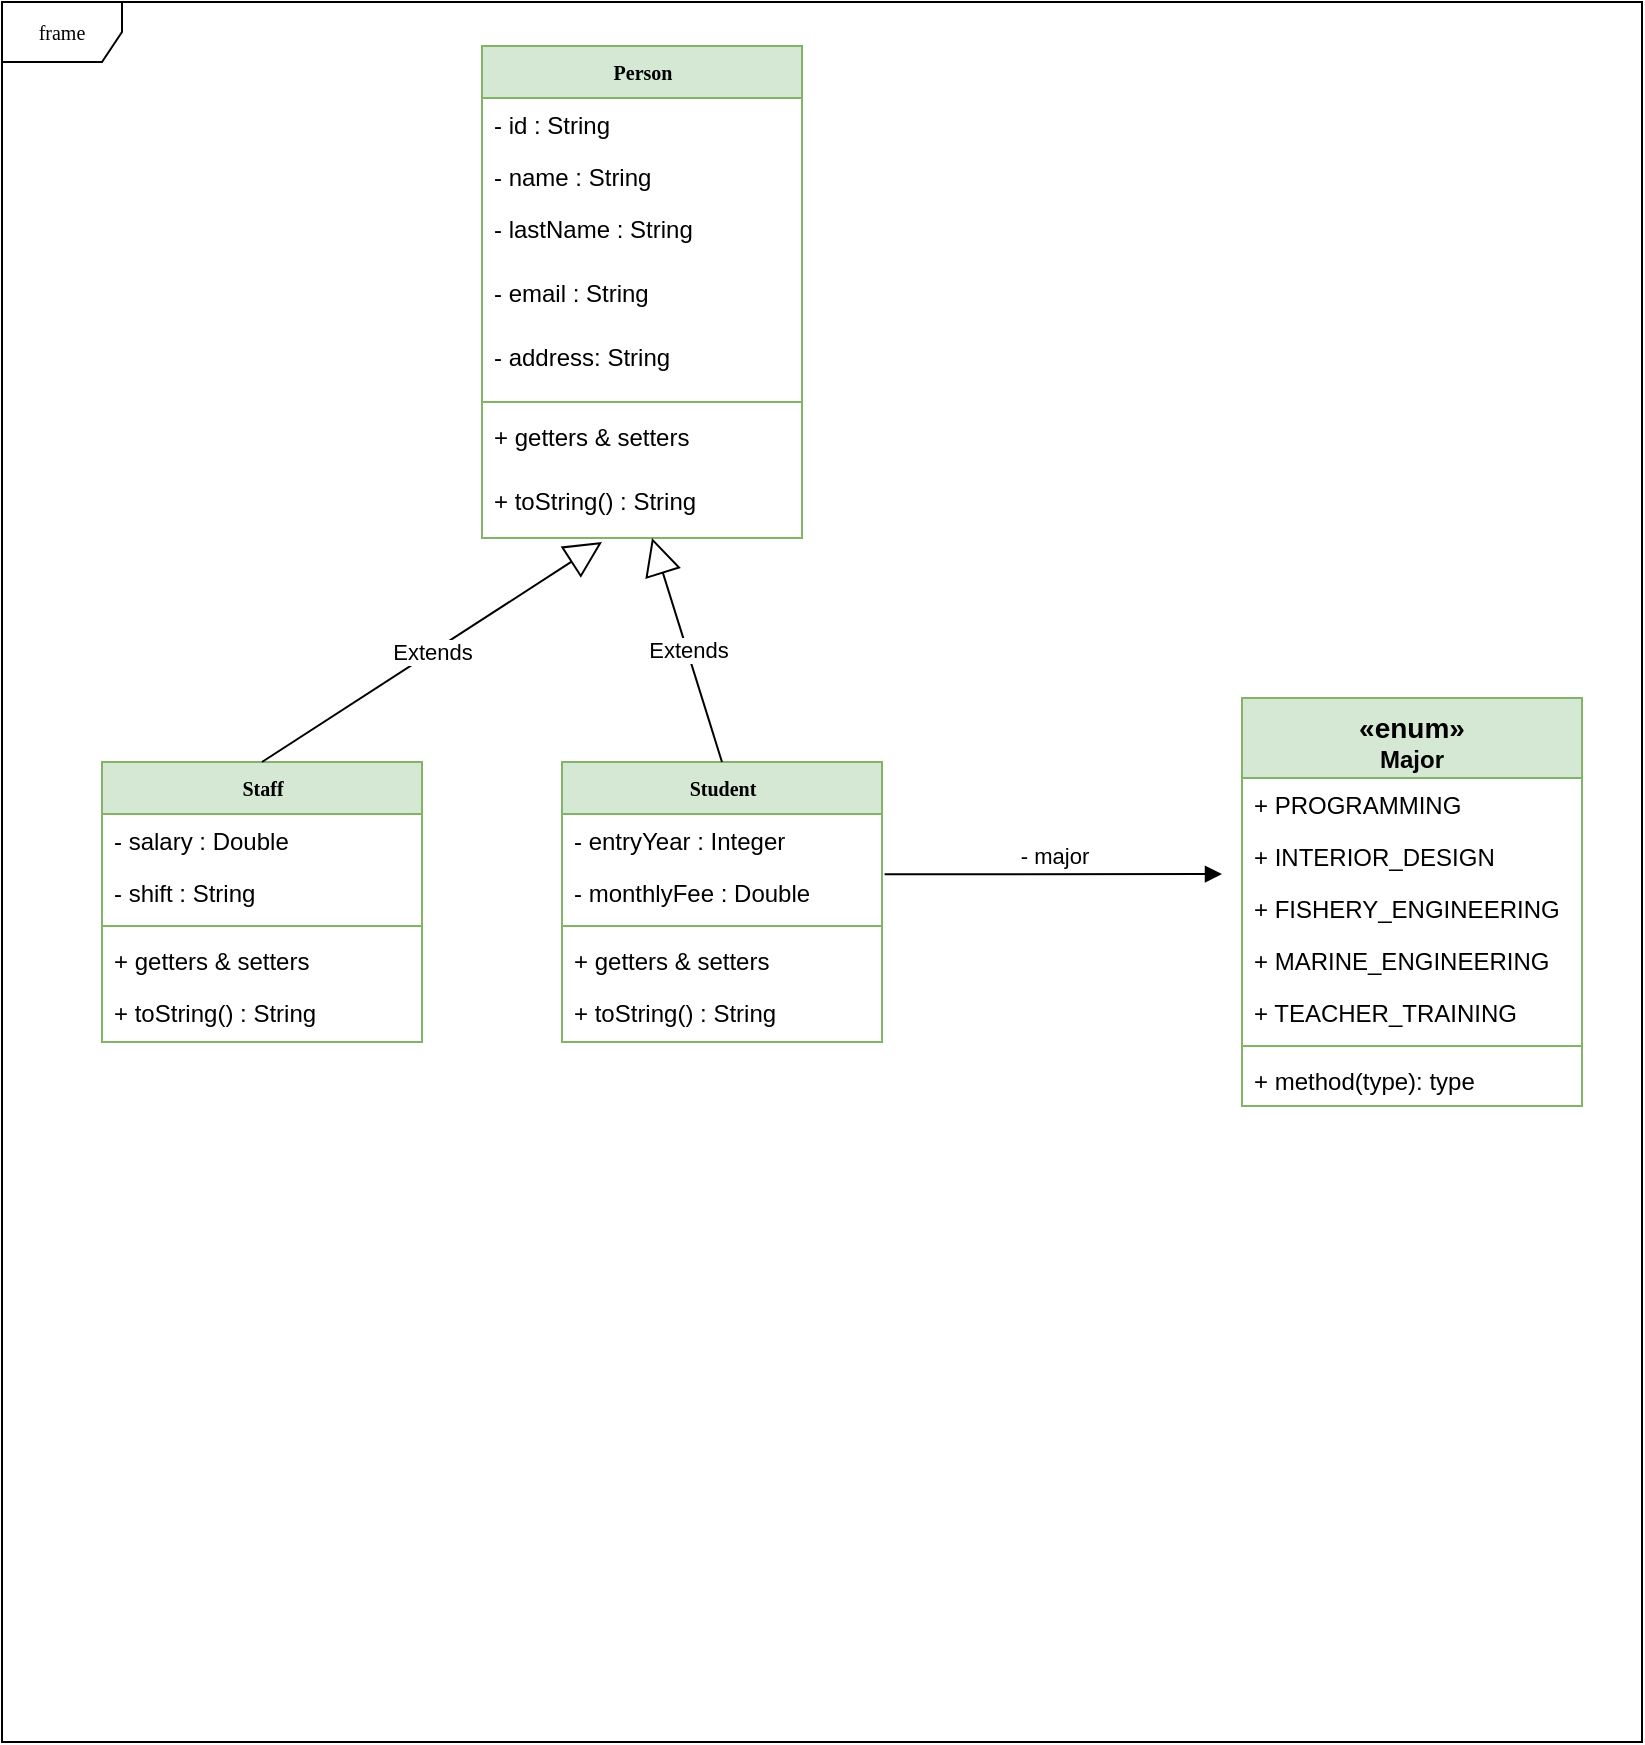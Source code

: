 <mxfile version="24.2.3" type="github">
  <diagram name="Page-1" id="c4acf3e9-155e-7222-9cf6-157b1a14988f">
    <mxGraphModel dx="934" dy="445" grid="1" gridSize="10" guides="1" tooltips="1" connect="1" arrows="1" fold="1" page="1" pageScale="1" pageWidth="850" pageHeight="1100" background="none" math="0" shadow="0">
      <root>
        <mxCell id="0" />
        <mxCell id="1" parent="0" />
        <mxCell id="17acba5748e5396b-1" value="frame" style="shape=umlFrame;whiteSpace=wrap;html=1;rounded=0;shadow=0;comic=0;labelBackgroundColor=none;strokeWidth=1;fontFamily=Verdana;fontSize=10;align=center;" parent="1" vertex="1">
          <mxGeometry x="20" y="20" width="820" height="870" as="geometry" />
        </mxCell>
        <mxCell id="17acba5748e5396b-20" value="&lt;b&gt;Person&lt;/b&gt;" style="swimlane;html=1;fontStyle=0;childLayout=stackLayout;horizontal=1;startSize=26;fillColor=#d5e8d4;horizontalStack=0;resizeParent=1;resizeLast=0;collapsible=1;marginBottom=0;swimlaneFillColor=#ffffff;rounded=0;shadow=0;comic=0;labelBackgroundColor=none;strokeWidth=1;fontFamily=Verdana;fontSize=10;align=center;strokeColor=#82b366;" parent="1" vertex="1">
          <mxGeometry x="260" y="42" width="160" height="246" as="geometry" />
        </mxCell>
        <mxCell id="17acba5748e5396b-21" value="- id : String" style="text;html=1;strokeColor=none;fillColor=none;align=left;verticalAlign=top;spacingLeft=4;spacingRight=4;whiteSpace=wrap;overflow=hidden;rotatable=0;points=[[0,0.5],[1,0.5]];portConstraint=eastwest;" parent="17acba5748e5396b-20" vertex="1">
          <mxGeometry y="26" width="160" height="26" as="geometry" />
        </mxCell>
        <mxCell id="17acba5748e5396b-24" value="- name : String" style="text;html=1;strokeColor=none;fillColor=none;align=left;verticalAlign=top;spacingLeft=4;spacingRight=4;whiteSpace=wrap;overflow=hidden;rotatable=0;points=[[0,0.5],[1,0.5]];portConstraint=eastwest;" parent="17acba5748e5396b-20" vertex="1">
          <mxGeometry y="52" width="160" height="26" as="geometry" />
        </mxCell>
        <mxCell id="lZ5PlsN9nsdgUw_wiI4V-6" value="- lastName : String" style="text;html=1;strokeColor=none;fillColor=none;align=left;verticalAlign=top;spacingLeft=4;spacingRight=4;whiteSpace=wrap;overflow=hidden;rotatable=0;points=[[0,0.5],[1,0.5]];portConstraint=eastwest;" parent="17acba5748e5396b-20" vertex="1">
          <mxGeometry y="78" width="160" height="32" as="geometry" />
        </mxCell>
        <mxCell id="lZ5PlsN9nsdgUw_wiI4V-7" value="- email : String" style="text;html=1;strokeColor=none;fillColor=none;align=left;verticalAlign=top;spacingLeft=4;spacingRight=4;whiteSpace=wrap;overflow=hidden;rotatable=0;points=[[0,0.5],[1,0.5]];portConstraint=eastwest;" parent="17acba5748e5396b-20" vertex="1">
          <mxGeometry y="110" width="160" height="32" as="geometry" />
        </mxCell>
        <mxCell id="17acba5748e5396b-26" value="- address: String" style="text;html=1;strokeColor=none;fillColor=none;align=left;verticalAlign=top;spacingLeft=4;spacingRight=4;whiteSpace=wrap;overflow=hidden;rotatable=0;points=[[0,0.5],[1,0.5]];portConstraint=eastwest;" parent="17acba5748e5396b-20" vertex="1">
          <mxGeometry y="142" width="160" height="32" as="geometry" />
        </mxCell>
        <mxCell id="lZ5PlsN9nsdgUw_wiI4V-16" value="" style="line;strokeWidth=1;fillColor=none;align=left;verticalAlign=middle;spacingTop=-1;spacingLeft=3;spacingRight=3;rotatable=0;labelPosition=right;points=[];portConstraint=eastwest;strokeColor=inherit;" parent="17acba5748e5396b-20" vertex="1">
          <mxGeometry y="174" width="160" height="8" as="geometry" />
        </mxCell>
        <mxCell id="lZ5PlsN9nsdgUw_wiI4V-14" value="+ getters &amp;amp; setters" style="text;html=1;strokeColor=none;fillColor=none;align=left;verticalAlign=top;spacingLeft=4;spacingRight=4;whiteSpace=wrap;overflow=hidden;rotatable=0;points=[[0,0.5],[1,0.5]];portConstraint=eastwest;" parent="17acba5748e5396b-20" vertex="1">
          <mxGeometry y="182" width="160" height="32" as="geometry" />
        </mxCell>
        <mxCell id="lZ5PlsN9nsdgUw_wiI4V-15" value="+ toString() : String" style="text;html=1;strokeColor=none;fillColor=none;align=left;verticalAlign=top;spacingLeft=4;spacingRight=4;whiteSpace=wrap;overflow=hidden;rotatable=0;points=[[0,0.5],[1,0.5]];portConstraint=eastwest;" parent="17acba5748e5396b-20" vertex="1">
          <mxGeometry y="214" width="160" height="32" as="geometry" />
        </mxCell>
        <mxCell id="17acba5748e5396b-30" value="&lt;b&gt;Student&lt;/b&gt;" style="swimlane;html=1;fontStyle=0;childLayout=stackLayout;horizontal=1;startSize=26;fillColor=#d5e8d4;horizontalStack=0;resizeParent=1;resizeLast=0;collapsible=1;marginBottom=0;swimlaneFillColor=#ffffff;rounded=0;shadow=0;comic=0;labelBackgroundColor=none;strokeWidth=1;fontFamily=Verdana;fontSize=10;align=center;strokeColor=#82b366;" parent="1" vertex="1">
          <mxGeometry x="300" y="400" width="160" height="140" as="geometry" />
        </mxCell>
        <mxCell id="17acba5748e5396b-31" value="- entryYear : Integer" style="text;html=1;strokeColor=none;fillColor=none;align=left;verticalAlign=top;spacingLeft=4;spacingRight=4;whiteSpace=wrap;overflow=hidden;rotatable=0;points=[[0,0.5],[1,0.5]];portConstraint=eastwest;" parent="17acba5748e5396b-30" vertex="1">
          <mxGeometry y="26" width="160" height="26" as="geometry" />
        </mxCell>
        <mxCell id="17acba5748e5396b-32" value="- monthlyFee : Double" style="text;html=1;strokeColor=none;fillColor=none;align=left;verticalAlign=top;spacingLeft=4;spacingRight=4;whiteSpace=wrap;overflow=hidden;rotatable=0;points=[[0,0.5],[1,0.5]];portConstraint=eastwest;" parent="17acba5748e5396b-30" vertex="1">
          <mxGeometry y="52" width="160" height="26" as="geometry" />
        </mxCell>
        <mxCell id="lZ5PlsN9nsdgUw_wiI4V-22" value="" style="line;strokeWidth=1;fillColor=none;align=left;verticalAlign=middle;spacingTop=-1;spacingLeft=3;spacingRight=3;rotatable=0;labelPosition=right;points=[];portConstraint=eastwest;strokeColor=inherit;" parent="17acba5748e5396b-30" vertex="1">
          <mxGeometry y="78" width="160" height="8" as="geometry" />
        </mxCell>
        <mxCell id="lZ5PlsN9nsdgUw_wiI4V-19" value="+ getters &amp;amp; setters" style="text;html=1;strokeColor=none;fillColor=none;align=left;verticalAlign=top;spacingLeft=4;spacingRight=4;whiteSpace=wrap;overflow=hidden;rotatable=0;points=[[0,0.5],[1,0.5]];portConstraint=eastwest;" parent="17acba5748e5396b-30" vertex="1">
          <mxGeometry y="86" width="160" height="26" as="geometry" />
        </mxCell>
        <mxCell id="lZ5PlsN9nsdgUw_wiI4V-20" value="+ toString() : String" style="text;html=1;strokeColor=none;fillColor=none;align=left;verticalAlign=top;spacingLeft=4;spacingRight=4;whiteSpace=wrap;overflow=hidden;rotatable=0;points=[[0,0.5],[1,0.5]];portConstraint=eastwest;" parent="17acba5748e5396b-30" vertex="1">
          <mxGeometry y="112" width="160" height="26" as="geometry" />
        </mxCell>
        <mxCell id="lZ5PlsN9nsdgUw_wiI4V-8" value="Extends" style="endArrow=block;endSize=16;endFill=0;html=1;rounded=0;exitX=0.5;exitY=0;exitDx=0;exitDy=0;" parent="1" source="17acba5748e5396b-30" target="lZ5PlsN9nsdgUw_wiI4V-15" edge="1">
          <mxGeometry width="160" relative="1" as="geometry">
            <mxPoint x="250" y="270" as="sourcePoint" />
            <mxPoint x="440" y="220" as="targetPoint" />
          </mxGeometry>
        </mxCell>
        <mxCell id="lZ5PlsN9nsdgUw_wiI4V-9" value="&lt;b&gt;Staff&lt;/b&gt;" style="swimlane;html=1;fontStyle=0;childLayout=stackLayout;horizontal=1;startSize=26;fillColor=#d5e8d4;horizontalStack=0;resizeParent=1;resizeLast=0;collapsible=1;marginBottom=0;swimlaneFillColor=#ffffff;rounded=0;shadow=0;comic=0;labelBackgroundColor=none;strokeWidth=1;fontFamily=Verdana;fontSize=10;align=center;strokeColor=#82b366;" parent="1" vertex="1">
          <mxGeometry x="70" y="400" width="160" height="140" as="geometry" />
        </mxCell>
        <mxCell id="lZ5PlsN9nsdgUw_wiI4V-10" value="- salary : Double" style="text;html=1;strokeColor=none;fillColor=none;align=left;verticalAlign=top;spacingLeft=4;spacingRight=4;whiteSpace=wrap;overflow=hidden;rotatable=0;points=[[0,0.5],[1,0.5]];portConstraint=eastwest;" parent="lZ5PlsN9nsdgUw_wiI4V-9" vertex="1">
          <mxGeometry y="26" width="160" height="26" as="geometry" />
        </mxCell>
        <mxCell id="lZ5PlsN9nsdgUw_wiI4V-11" value="- shift : String" style="text;html=1;strokeColor=none;fillColor=none;align=left;verticalAlign=top;spacingLeft=4;spacingRight=4;whiteSpace=wrap;overflow=hidden;rotatable=0;points=[[0,0.5],[1,0.5]];portConstraint=eastwest;" parent="lZ5PlsN9nsdgUw_wiI4V-9" vertex="1">
          <mxGeometry y="52" width="160" height="26" as="geometry" />
        </mxCell>
        <mxCell id="lZ5PlsN9nsdgUw_wiI4V-21" value="" style="line;strokeWidth=1;fillColor=none;align=left;verticalAlign=middle;spacingTop=-1;spacingLeft=3;spacingRight=3;rotatable=0;labelPosition=right;points=[];portConstraint=eastwest;strokeColor=inherit;" parent="lZ5PlsN9nsdgUw_wiI4V-9" vertex="1">
          <mxGeometry y="78" width="160" height="8" as="geometry" />
        </mxCell>
        <mxCell id="lZ5PlsN9nsdgUw_wiI4V-18" value="+ getters &amp;amp; setters" style="text;html=1;strokeColor=none;fillColor=none;align=left;verticalAlign=top;spacingLeft=4;spacingRight=4;whiteSpace=wrap;overflow=hidden;rotatable=0;points=[[0,0.5],[1,0.5]];portConstraint=eastwest;" parent="lZ5PlsN9nsdgUw_wiI4V-9" vertex="1">
          <mxGeometry y="86" width="160" height="26" as="geometry" />
        </mxCell>
        <mxCell id="lZ5PlsN9nsdgUw_wiI4V-24" value="+ toString() : String" style="text;html=1;strokeColor=none;fillColor=none;align=left;verticalAlign=top;spacingLeft=4;spacingRight=4;whiteSpace=wrap;overflow=hidden;rotatable=0;points=[[0,0.5],[1,0.5]];portConstraint=eastwest;" parent="lZ5PlsN9nsdgUw_wiI4V-9" vertex="1">
          <mxGeometry y="112" width="160" height="26" as="geometry" />
        </mxCell>
        <mxCell id="lZ5PlsN9nsdgUw_wiI4V-13" value="Extends" style="endArrow=block;endSize=16;endFill=0;html=1;rounded=0;exitX=0.5;exitY=0;exitDx=0;exitDy=0;" parent="1" source="lZ5PlsN9nsdgUw_wiI4V-9" edge="1">
          <mxGeometry width="160" relative="1" as="geometry">
            <mxPoint x="250" y="320" as="sourcePoint" />
            <mxPoint x="320" y="290" as="targetPoint" />
          </mxGeometry>
        </mxCell>
        <mxCell id="fJt20tynls1J0XInwzaW-1" value="&lt;div&gt;&lt;span style=&quot;font-family: arial, sans-serif; font-size: 14px; text-align: left;&quot;&gt;«enum»&lt;/span&gt;&lt;/div&gt;&lt;div&gt;Major&lt;/div&gt;" style="swimlane;fontStyle=1;align=center;verticalAlign=top;childLayout=stackLayout;horizontal=1;startSize=40;horizontalStack=0;resizeParent=1;resizeParentMax=0;resizeLast=0;collapsible=1;marginBottom=0;whiteSpace=wrap;html=1;fillColor=#d5e8d4;strokeColor=#82b366;" vertex="1" parent="1">
          <mxGeometry x="640" y="368" width="170" height="204" as="geometry" />
        </mxCell>
        <mxCell id="fJt20tynls1J0XInwzaW-2" value="+ PROGRAMMING" style="text;strokeColor=none;fillColor=none;align=left;verticalAlign=top;spacingLeft=4;spacingRight=4;overflow=hidden;rotatable=0;points=[[0,0.5],[1,0.5]];portConstraint=eastwest;whiteSpace=wrap;html=1;" vertex="1" parent="fJt20tynls1J0XInwzaW-1">
          <mxGeometry y="40" width="170" height="26" as="geometry" />
        </mxCell>
        <mxCell id="fJt20tynls1J0XInwzaW-10" value="+ INTERIOR_DESIGN" style="text;strokeColor=none;fillColor=none;align=left;verticalAlign=top;spacingLeft=4;spacingRight=4;overflow=hidden;rotatable=0;points=[[0,0.5],[1,0.5]];portConstraint=eastwest;whiteSpace=wrap;html=1;" vertex="1" parent="fJt20tynls1J0XInwzaW-1">
          <mxGeometry y="66" width="170" height="26" as="geometry" />
        </mxCell>
        <mxCell id="fJt20tynls1J0XInwzaW-5" value="+ FISHERY_ENGINEERING" style="text;strokeColor=none;fillColor=none;align=left;verticalAlign=top;spacingLeft=4;spacingRight=4;overflow=hidden;rotatable=0;points=[[0,0.5],[1,0.5]];portConstraint=eastwest;whiteSpace=wrap;html=1;" vertex="1" parent="fJt20tynls1J0XInwzaW-1">
          <mxGeometry y="92" width="170" height="26" as="geometry" />
        </mxCell>
        <mxCell id="fJt20tynls1J0XInwzaW-8" value="+ MARINE_ENGINEERING" style="text;strokeColor=none;fillColor=none;align=left;verticalAlign=top;spacingLeft=4;spacingRight=4;overflow=hidden;rotatable=0;points=[[0,0.5],[1,0.5]];portConstraint=eastwest;whiteSpace=wrap;html=1;" vertex="1" parent="fJt20tynls1J0XInwzaW-1">
          <mxGeometry y="118" width="170" height="26" as="geometry" />
        </mxCell>
        <mxCell id="fJt20tynls1J0XInwzaW-9" value="+ TEACHER_TRAINING" style="text;strokeColor=none;fillColor=none;align=left;verticalAlign=top;spacingLeft=4;spacingRight=4;overflow=hidden;rotatable=0;points=[[0,0.5],[1,0.5]];portConstraint=eastwest;whiteSpace=wrap;html=1;" vertex="1" parent="fJt20tynls1J0XInwzaW-1">
          <mxGeometry y="144" width="170" height="26" as="geometry" />
        </mxCell>
        <mxCell id="fJt20tynls1J0XInwzaW-3" value="" style="line;strokeWidth=1;fillColor=none;align=left;verticalAlign=middle;spacingTop=-1;spacingLeft=3;spacingRight=3;rotatable=0;labelPosition=right;points=[];portConstraint=eastwest;strokeColor=inherit;" vertex="1" parent="fJt20tynls1J0XInwzaW-1">
          <mxGeometry y="170" width="170" height="8" as="geometry" />
        </mxCell>
        <mxCell id="fJt20tynls1J0XInwzaW-4" value="+ method(type): type" style="text;strokeColor=none;fillColor=none;align=left;verticalAlign=top;spacingLeft=4;spacingRight=4;overflow=hidden;rotatable=0;points=[[0,0.5],[1,0.5]];portConstraint=eastwest;whiteSpace=wrap;html=1;" vertex="1" parent="fJt20tynls1J0XInwzaW-1">
          <mxGeometry y="178" width="170" height="26" as="geometry" />
        </mxCell>
        <mxCell id="fJt20tynls1J0XInwzaW-11" value="- major" style="html=1;verticalAlign=bottom;endArrow=block;curved=0;rounded=0;exitX=1.008;exitY=0.161;exitDx=0;exitDy=0;exitPerimeter=0;" edge="1" parent="1" source="17acba5748e5396b-32">
          <mxGeometry width="80" relative="1" as="geometry">
            <mxPoint x="470" y="459" as="sourcePoint" />
            <mxPoint x="630" y="456" as="targetPoint" />
          </mxGeometry>
        </mxCell>
      </root>
    </mxGraphModel>
  </diagram>
</mxfile>
